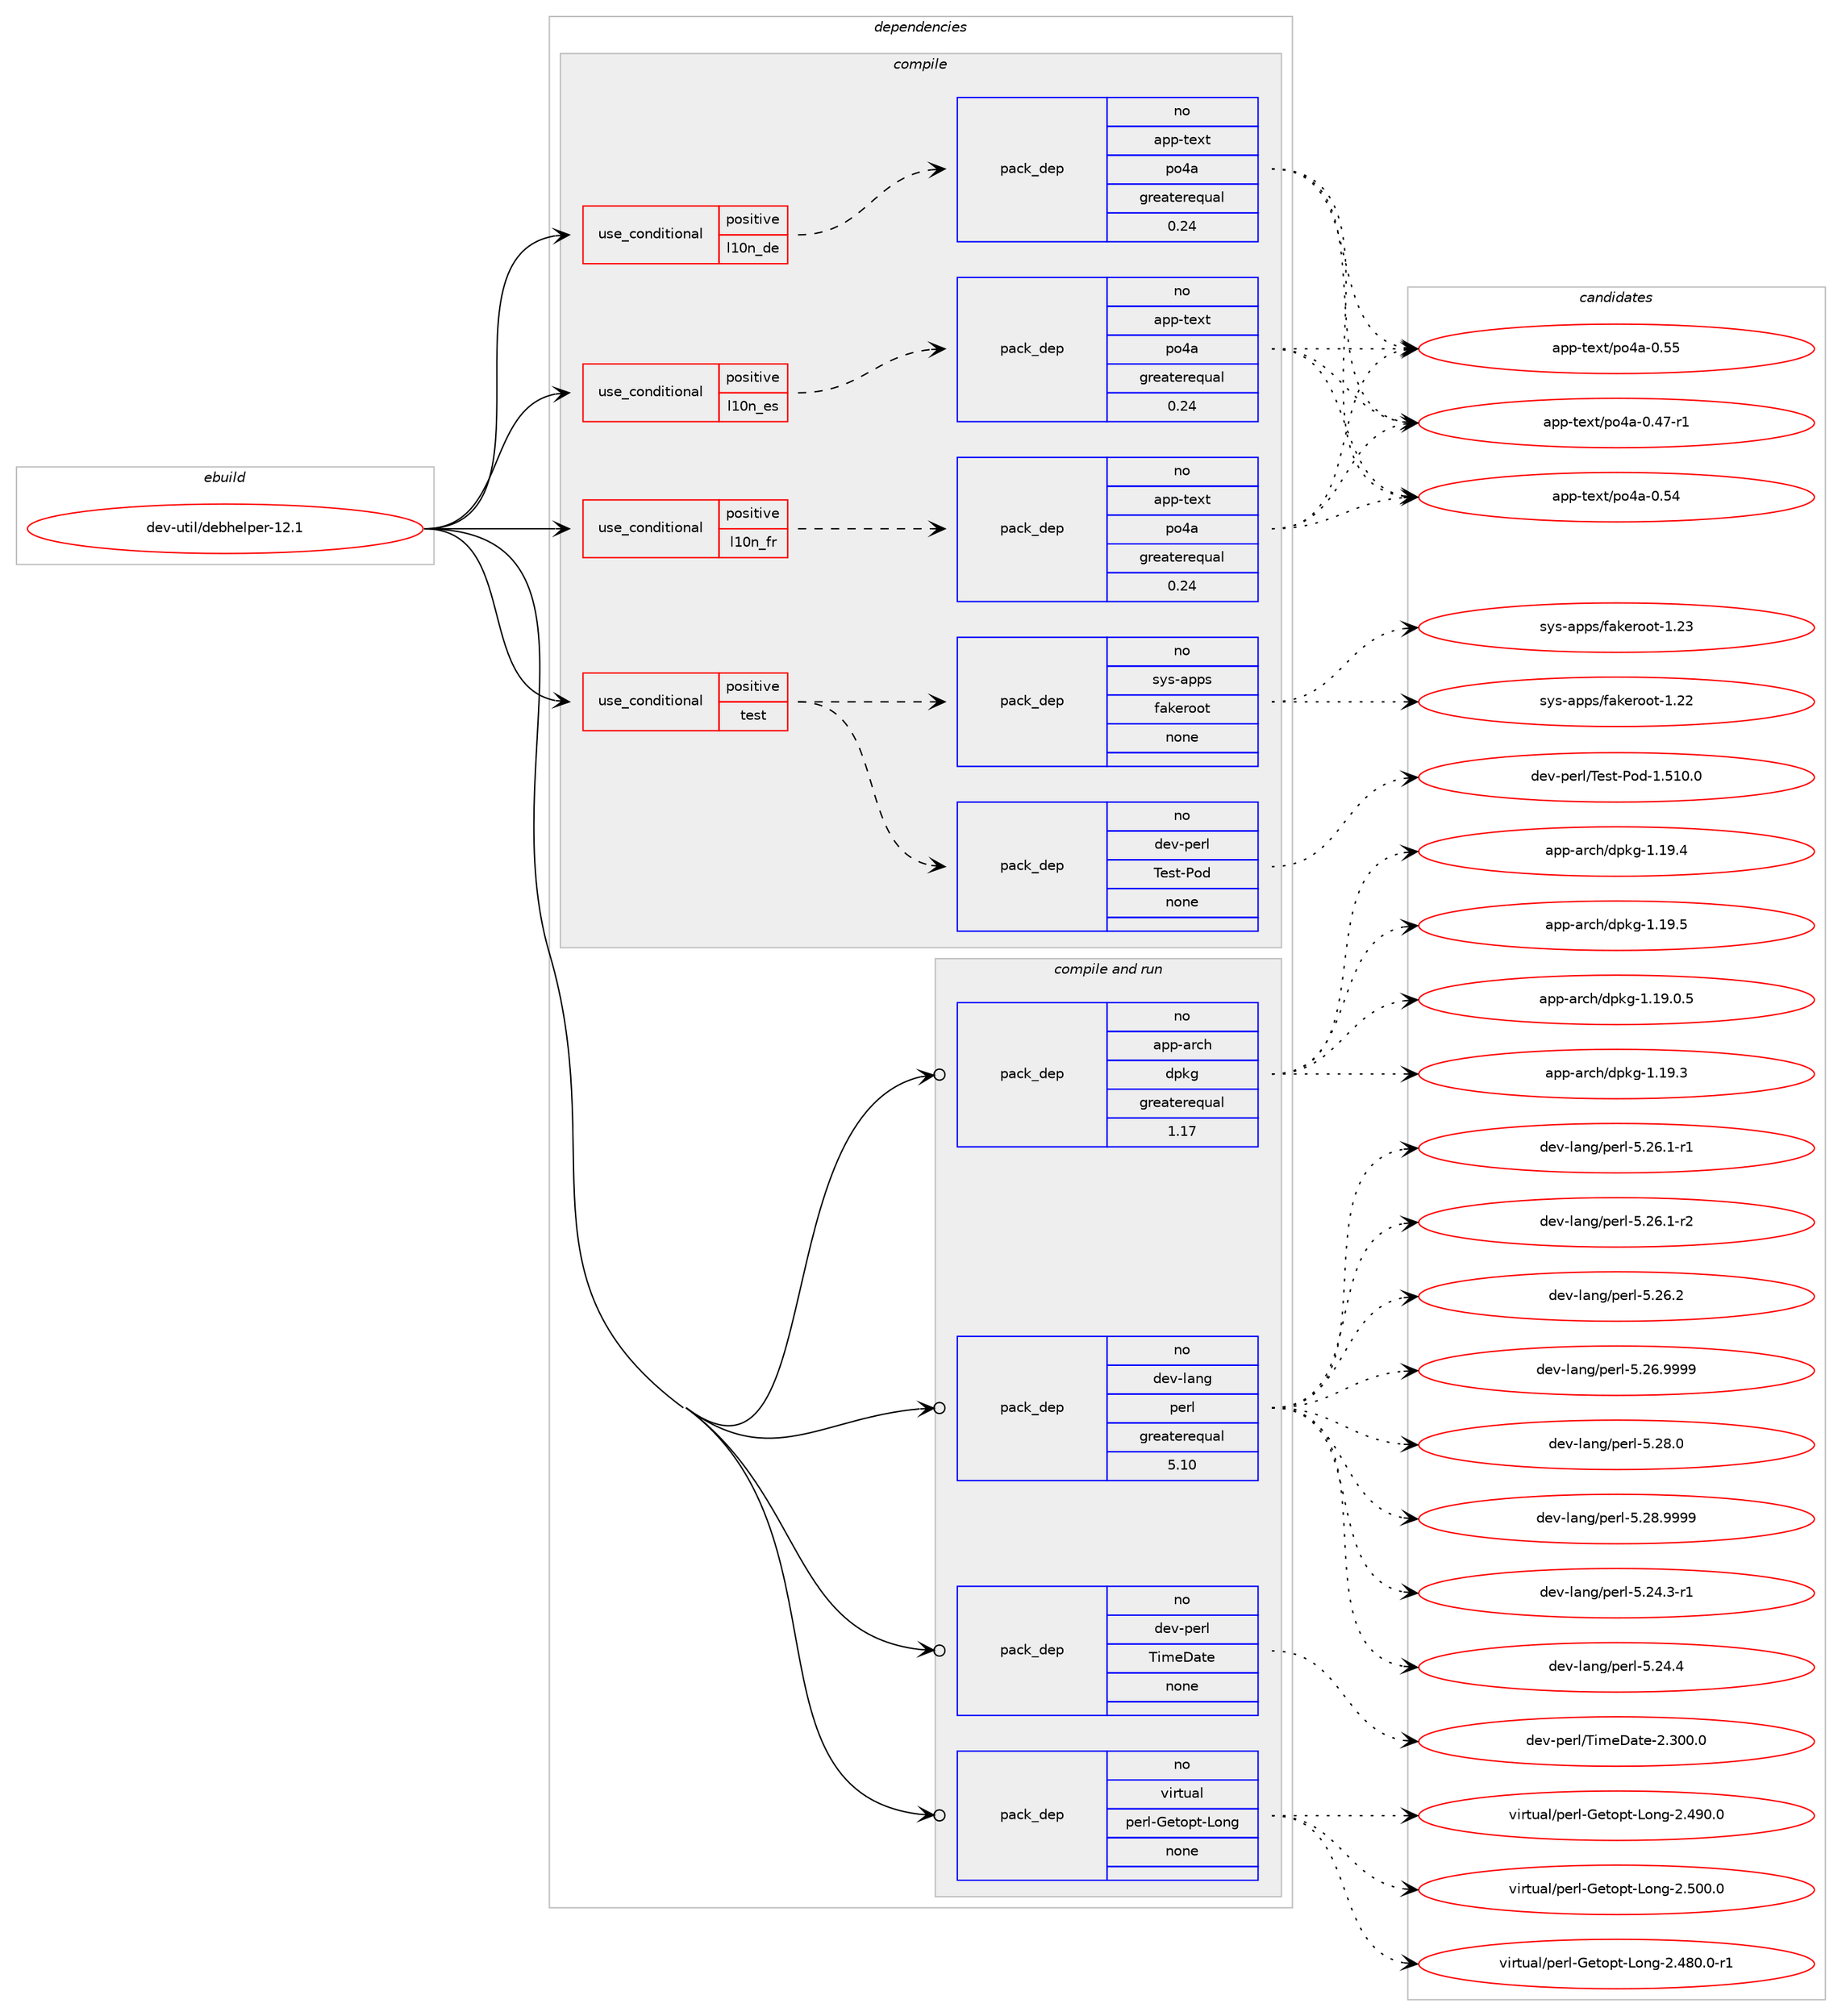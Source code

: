 digraph prolog {

# *************
# Graph options
# *************

newrank=true;
concentrate=true;
compound=true;
graph [rankdir=LR,fontname=Helvetica,fontsize=10,ranksep=1.5];#, ranksep=2.5, nodesep=0.2];
edge  [arrowhead=vee];
node  [fontname=Helvetica,fontsize=10];

# **********
# The ebuild
# **********

subgraph cluster_leftcol {
color=gray;
rank=same;
label=<<i>ebuild</i>>;
id [label="dev-util/debhelper-12.1", color=red, width=4, href="../dev-util/debhelper-12.1.svg"];
}

# ****************
# The dependencies
# ****************

subgraph cluster_midcol {
color=gray;
label=<<i>dependencies</i>>;
subgraph cluster_compile {
fillcolor="#eeeeee";
style=filled;
label=<<i>compile</i>>;
subgraph cond424109 {
dependency1544284 [label=<<TABLE BORDER="0" CELLBORDER="1" CELLSPACING="0" CELLPADDING="4"><TR><TD ROWSPAN="3" CELLPADDING="10">use_conditional</TD></TR><TR><TD>positive</TD></TR><TR><TD>l10n_de</TD></TR></TABLE>>, shape=none, color=red];
subgraph pack1096552 {
dependency1544285 [label=<<TABLE BORDER="0" CELLBORDER="1" CELLSPACING="0" CELLPADDING="4" WIDTH="220"><TR><TD ROWSPAN="6" CELLPADDING="30">pack_dep</TD></TR><TR><TD WIDTH="110">no</TD></TR><TR><TD>app-text</TD></TR><TR><TD>po4a</TD></TR><TR><TD>greaterequal</TD></TR><TR><TD>0.24</TD></TR></TABLE>>, shape=none, color=blue];
}
dependency1544284:e -> dependency1544285:w [weight=20,style="dashed",arrowhead="vee"];
}
id:e -> dependency1544284:w [weight=20,style="solid",arrowhead="vee"];
subgraph cond424110 {
dependency1544286 [label=<<TABLE BORDER="0" CELLBORDER="1" CELLSPACING="0" CELLPADDING="4"><TR><TD ROWSPAN="3" CELLPADDING="10">use_conditional</TD></TR><TR><TD>positive</TD></TR><TR><TD>l10n_es</TD></TR></TABLE>>, shape=none, color=red];
subgraph pack1096553 {
dependency1544287 [label=<<TABLE BORDER="0" CELLBORDER="1" CELLSPACING="0" CELLPADDING="4" WIDTH="220"><TR><TD ROWSPAN="6" CELLPADDING="30">pack_dep</TD></TR><TR><TD WIDTH="110">no</TD></TR><TR><TD>app-text</TD></TR><TR><TD>po4a</TD></TR><TR><TD>greaterequal</TD></TR><TR><TD>0.24</TD></TR></TABLE>>, shape=none, color=blue];
}
dependency1544286:e -> dependency1544287:w [weight=20,style="dashed",arrowhead="vee"];
}
id:e -> dependency1544286:w [weight=20,style="solid",arrowhead="vee"];
subgraph cond424111 {
dependency1544288 [label=<<TABLE BORDER="0" CELLBORDER="1" CELLSPACING="0" CELLPADDING="4"><TR><TD ROWSPAN="3" CELLPADDING="10">use_conditional</TD></TR><TR><TD>positive</TD></TR><TR><TD>l10n_fr</TD></TR></TABLE>>, shape=none, color=red];
subgraph pack1096554 {
dependency1544289 [label=<<TABLE BORDER="0" CELLBORDER="1" CELLSPACING="0" CELLPADDING="4" WIDTH="220"><TR><TD ROWSPAN="6" CELLPADDING="30">pack_dep</TD></TR><TR><TD WIDTH="110">no</TD></TR><TR><TD>app-text</TD></TR><TR><TD>po4a</TD></TR><TR><TD>greaterequal</TD></TR><TR><TD>0.24</TD></TR></TABLE>>, shape=none, color=blue];
}
dependency1544288:e -> dependency1544289:w [weight=20,style="dashed",arrowhead="vee"];
}
id:e -> dependency1544288:w [weight=20,style="solid",arrowhead="vee"];
subgraph cond424112 {
dependency1544290 [label=<<TABLE BORDER="0" CELLBORDER="1" CELLSPACING="0" CELLPADDING="4"><TR><TD ROWSPAN="3" CELLPADDING="10">use_conditional</TD></TR><TR><TD>positive</TD></TR><TR><TD>test</TD></TR></TABLE>>, shape=none, color=red];
subgraph pack1096555 {
dependency1544291 [label=<<TABLE BORDER="0" CELLBORDER="1" CELLSPACING="0" CELLPADDING="4" WIDTH="220"><TR><TD ROWSPAN="6" CELLPADDING="30">pack_dep</TD></TR><TR><TD WIDTH="110">no</TD></TR><TR><TD>dev-perl</TD></TR><TR><TD>Test-Pod</TD></TR><TR><TD>none</TD></TR><TR><TD></TD></TR></TABLE>>, shape=none, color=blue];
}
dependency1544290:e -> dependency1544291:w [weight=20,style="dashed",arrowhead="vee"];
subgraph pack1096556 {
dependency1544292 [label=<<TABLE BORDER="0" CELLBORDER="1" CELLSPACING="0" CELLPADDING="4" WIDTH="220"><TR><TD ROWSPAN="6" CELLPADDING="30">pack_dep</TD></TR><TR><TD WIDTH="110">no</TD></TR><TR><TD>sys-apps</TD></TR><TR><TD>fakeroot</TD></TR><TR><TD>none</TD></TR><TR><TD></TD></TR></TABLE>>, shape=none, color=blue];
}
dependency1544290:e -> dependency1544292:w [weight=20,style="dashed",arrowhead="vee"];
}
id:e -> dependency1544290:w [weight=20,style="solid",arrowhead="vee"];
}
subgraph cluster_compileandrun {
fillcolor="#eeeeee";
style=filled;
label=<<i>compile and run</i>>;
subgraph pack1096557 {
dependency1544293 [label=<<TABLE BORDER="0" CELLBORDER="1" CELLSPACING="0" CELLPADDING="4" WIDTH="220"><TR><TD ROWSPAN="6" CELLPADDING="30">pack_dep</TD></TR><TR><TD WIDTH="110">no</TD></TR><TR><TD>app-arch</TD></TR><TR><TD>dpkg</TD></TR><TR><TD>greaterequal</TD></TR><TR><TD>1.17</TD></TR></TABLE>>, shape=none, color=blue];
}
id:e -> dependency1544293:w [weight=20,style="solid",arrowhead="odotvee"];
subgraph pack1096558 {
dependency1544294 [label=<<TABLE BORDER="0" CELLBORDER="1" CELLSPACING="0" CELLPADDING="4" WIDTH="220"><TR><TD ROWSPAN="6" CELLPADDING="30">pack_dep</TD></TR><TR><TD WIDTH="110">no</TD></TR><TR><TD>dev-lang</TD></TR><TR><TD>perl</TD></TR><TR><TD>greaterequal</TD></TR><TR><TD>5.10</TD></TR></TABLE>>, shape=none, color=blue];
}
id:e -> dependency1544294:w [weight=20,style="solid",arrowhead="odotvee"];
subgraph pack1096559 {
dependency1544295 [label=<<TABLE BORDER="0" CELLBORDER="1" CELLSPACING="0" CELLPADDING="4" WIDTH="220"><TR><TD ROWSPAN="6" CELLPADDING="30">pack_dep</TD></TR><TR><TD WIDTH="110">no</TD></TR><TR><TD>dev-perl</TD></TR><TR><TD>TimeDate</TD></TR><TR><TD>none</TD></TR><TR><TD></TD></TR></TABLE>>, shape=none, color=blue];
}
id:e -> dependency1544295:w [weight=20,style="solid",arrowhead="odotvee"];
subgraph pack1096560 {
dependency1544296 [label=<<TABLE BORDER="0" CELLBORDER="1" CELLSPACING="0" CELLPADDING="4" WIDTH="220"><TR><TD ROWSPAN="6" CELLPADDING="30">pack_dep</TD></TR><TR><TD WIDTH="110">no</TD></TR><TR><TD>virtual</TD></TR><TR><TD>perl-Getopt-Long</TD></TR><TR><TD>none</TD></TR><TR><TD></TD></TR></TABLE>>, shape=none, color=blue];
}
id:e -> dependency1544296:w [weight=20,style="solid",arrowhead="odotvee"];
}
subgraph cluster_run {
fillcolor="#eeeeee";
style=filled;
label=<<i>run</i>>;
}
}

# **************
# The candidates
# **************

subgraph cluster_choices {
rank=same;
color=gray;
label=<<i>candidates</i>>;

subgraph choice1096552 {
color=black;
nodesep=1;
choice971121124511610112011647112111529745484652554511449 [label="app-text/po4a-0.47-r1", color=red, width=4,href="../app-text/po4a-0.47-r1.svg"];
choice97112112451161011201164711211152974548465352 [label="app-text/po4a-0.54", color=red, width=4,href="../app-text/po4a-0.54.svg"];
choice97112112451161011201164711211152974548465353 [label="app-text/po4a-0.55", color=red, width=4,href="../app-text/po4a-0.55.svg"];
dependency1544285:e -> choice971121124511610112011647112111529745484652554511449:w [style=dotted,weight="100"];
dependency1544285:e -> choice97112112451161011201164711211152974548465352:w [style=dotted,weight="100"];
dependency1544285:e -> choice97112112451161011201164711211152974548465353:w [style=dotted,weight="100"];
}
subgraph choice1096553 {
color=black;
nodesep=1;
choice971121124511610112011647112111529745484652554511449 [label="app-text/po4a-0.47-r1", color=red, width=4,href="../app-text/po4a-0.47-r1.svg"];
choice97112112451161011201164711211152974548465352 [label="app-text/po4a-0.54", color=red, width=4,href="../app-text/po4a-0.54.svg"];
choice97112112451161011201164711211152974548465353 [label="app-text/po4a-0.55", color=red, width=4,href="../app-text/po4a-0.55.svg"];
dependency1544287:e -> choice971121124511610112011647112111529745484652554511449:w [style=dotted,weight="100"];
dependency1544287:e -> choice97112112451161011201164711211152974548465352:w [style=dotted,weight="100"];
dependency1544287:e -> choice97112112451161011201164711211152974548465353:w [style=dotted,weight="100"];
}
subgraph choice1096554 {
color=black;
nodesep=1;
choice971121124511610112011647112111529745484652554511449 [label="app-text/po4a-0.47-r1", color=red, width=4,href="../app-text/po4a-0.47-r1.svg"];
choice97112112451161011201164711211152974548465352 [label="app-text/po4a-0.54", color=red, width=4,href="../app-text/po4a-0.54.svg"];
choice97112112451161011201164711211152974548465353 [label="app-text/po4a-0.55", color=red, width=4,href="../app-text/po4a-0.55.svg"];
dependency1544289:e -> choice971121124511610112011647112111529745484652554511449:w [style=dotted,weight="100"];
dependency1544289:e -> choice97112112451161011201164711211152974548465352:w [style=dotted,weight="100"];
dependency1544289:e -> choice97112112451161011201164711211152974548465353:w [style=dotted,weight="100"];
}
subgraph choice1096555 {
color=black;
nodesep=1;
choice10010111845112101114108478410111511645801111004549465349484648 [label="dev-perl/Test-Pod-1.510.0", color=red, width=4,href="../dev-perl/Test-Pod-1.510.0.svg"];
dependency1544291:e -> choice10010111845112101114108478410111511645801111004549465349484648:w [style=dotted,weight="100"];
}
subgraph choice1096556 {
color=black;
nodesep=1;
choice115121115459711211211547102971071011141111111164549465050 [label="sys-apps/fakeroot-1.22", color=red, width=4,href="../sys-apps/fakeroot-1.22.svg"];
choice115121115459711211211547102971071011141111111164549465051 [label="sys-apps/fakeroot-1.23", color=red, width=4,href="../sys-apps/fakeroot-1.23.svg"];
dependency1544292:e -> choice115121115459711211211547102971071011141111111164549465050:w [style=dotted,weight="100"];
dependency1544292:e -> choice115121115459711211211547102971071011141111111164549465051:w [style=dotted,weight="100"];
}
subgraph choice1096557 {
color=black;
nodesep=1;
choice9711211245971149910447100112107103454946495746484653 [label="app-arch/dpkg-1.19.0.5", color=red, width=4,href="../app-arch/dpkg-1.19.0.5.svg"];
choice971121124597114991044710011210710345494649574651 [label="app-arch/dpkg-1.19.3", color=red, width=4,href="../app-arch/dpkg-1.19.3.svg"];
choice971121124597114991044710011210710345494649574652 [label="app-arch/dpkg-1.19.4", color=red, width=4,href="../app-arch/dpkg-1.19.4.svg"];
choice971121124597114991044710011210710345494649574653 [label="app-arch/dpkg-1.19.5", color=red, width=4,href="../app-arch/dpkg-1.19.5.svg"];
dependency1544293:e -> choice9711211245971149910447100112107103454946495746484653:w [style=dotted,weight="100"];
dependency1544293:e -> choice971121124597114991044710011210710345494649574651:w [style=dotted,weight="100"];
dependency1544293:e -> choice971121124597114991044710011210710345494649574652:w [style=dotted,weight="100"];
dependency1544293:e -> choice971121124597114991044710011210710345494649574653:w [style=dotted,weight="100"];
}
subgraph choice1096558 {
color=black;
nodesep=1;
choice100101118451089711010347112101114108455346505246514511449 [label="dev-lang/perl-5.24.3-r1", color=red, width=4,href="../dev-lang/perl-5.24.3-r1.svg"];
choice10010111845108971101034711210111410845534650524652 [label="dev-lang/perl-5.24.4", color=red, width=4,href="../dev-lang/perl-5.24.4.svg"];
choice100101118451089711010347112101114108455346505446494511449 [label="dev-lang/perl-5.26.1-r1", color=red, width=4,href="../dev-lang/perl-5.26.1-r1.svg"];
choice100101118451089711010347112101114108455346505446494511450 [label="dev-lang/perl-5.26.1-r2", color=red, width=4,href="../dev-lang/perl-5.26.1-r2.svg"];
choice10010111845108971101034711210111410845534650544650 [label="dev-lang/perl-5.26.2", color=red, width=4,href="../dev-lang/perl-5.26.2.svg"];
choice10010111845108971101034711210111410845534650544657575757 [label="dev-lang/perl-5.26.9999", color=red, width=4,href="../dev-lang/perl-5.26.9999.svg"];
choice10010111845108971101034711210111410845534650564648 [label="dev-lang/perl-5.28.0", color=red, width=4,href="../dev-lang/perl-5.28.0.svg"];
choice10010111845108971101034711210111410845534650564657575757 [label="dev-lang/perl-5.28.9999", color=red, width=4,href="../dev-lang/perl-5.28.9999.svg"];
dependency1544294:e -> choice100101118451089711010347112101114108455346505246514511449:w [style=dotted,weight="100"];
dependency1544294:e -> choice10010111845108971101034711210111410845534650524652:w [style=dotted,weight="100"];
dependency1544294:e -> choice100101118451089711010347112101114108455346505446494511449:w [style=dotted,weight="100"];
dependency1544294:e -> choice100101118451089711010347112101114108455346505446494511450:w [style=dotted,weight="100"];
dependency1544294:e -> choice10010111845108971101034711210111410845534650544650:w [style=dotted,weight="100"];
dependency1544294:e -> choice10010111845108971101034711210111410845534650544657575757:w [style=dotted,weight="100"];
dependency1544294:e -> choice10010111845108971101034711210111410845534650564648:w [style=dotted,weight="100"];
dependency1544294:e -> choice10010111845108971101034711210111410845534650564657575757:w [style=dotted,weight="100"];
}
subgraph choice1096559 {
color=black;
nodesep=1;
choice10010111845112101114108478410510910168971161014550465148484648 [label="dev-perl/TimeDate-2.300.0", color=red, width=4,href="../dev-perl/TimeDate-2.300.0.svg"];
dependency1544295:e -> choice10010111845112101114108478410510910168971161014550465148484648:w [style=dotted,weight="100"];
}
subgraph choice1096560 {
color=black;
nodesep=1;
choice11810511411611797108471121011141084571101116111112116457611111010345504652564846484511449 [label="virtual/perl-Getopt-Long-2.480.0-r1", color=red, width=4,href="../virtual/perl-Getopt-Long-2.480.0-r1.svg"];
choice1181051141161179710847112101114108457110111611111211645761111101034550465257484648 [label="virtual/perl-Getopt-Long-2.490.0", color=red, width=4,href="../virtual/perl-Getopt-Long-2.490.0.svg"];
choice1181051141161179710847112101114108457110111611111211645761111101034550465348484648 [label="virtual/perl-Getopt-Long-2.500.0", color=red, width=4,href="../virtual/perl-Getopt-Long-2.500.0.svg"];
dependency1544296:e -> choice11810511411611797108471121011141084571101116111112116457611111010345504652564846484511449:w [style=dotted,weight="100"];
dependency1544296:e -> choice1181051141161179710847112101114108457110111611111211645761111101034550465257484648:w [style=dotted,weight="100"];
dependency1544296:e -> choice1181051141161179710847112101114108457110111611111211645761111101034550465348484648:w [style=dotted,weight="100"];
}
}

}
